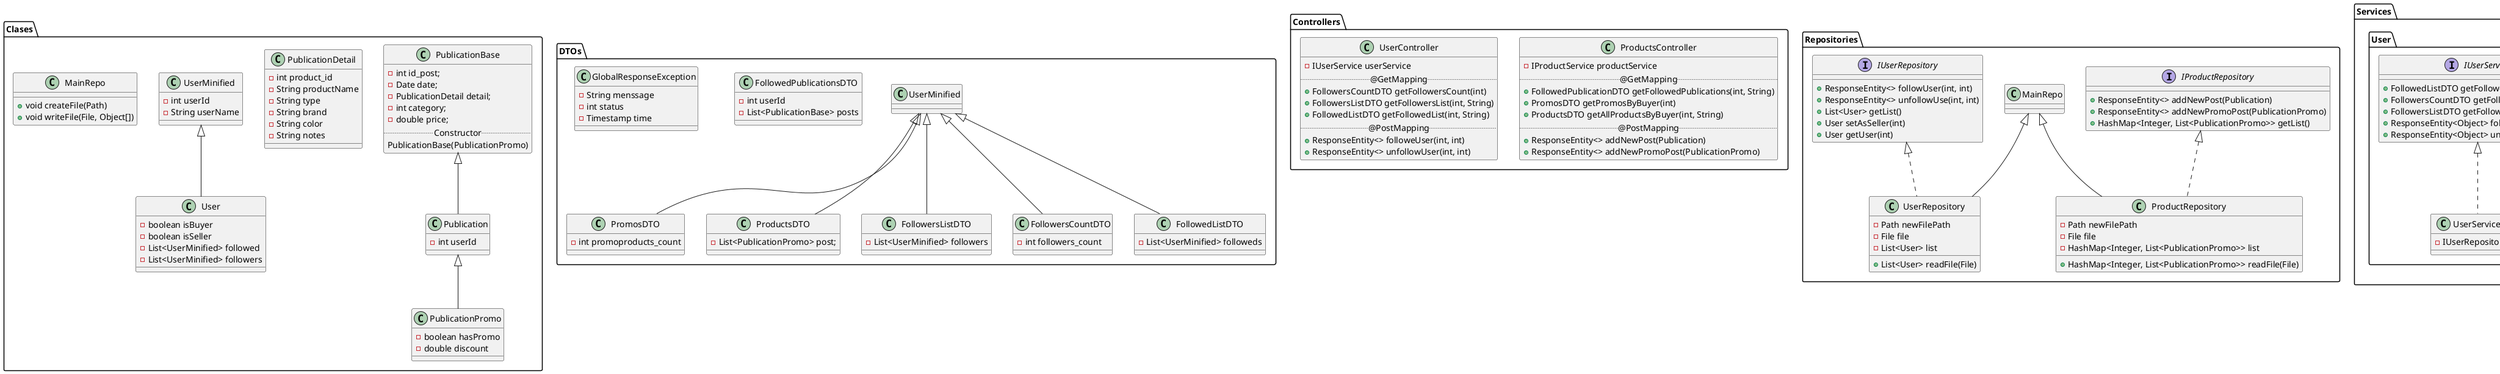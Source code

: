 @startuml Diagramas


package Clases <<Folder>> {

    class Publication extends PublicationBase{
        - int userId
    }

    class PublicationBase {
        - int id_post;
        - Date date;
        - PublicationDetail detail;
        - int category;
        - double price;
        ..Constructor..
        PublicationBase(PublicationPromo)
    }

    class PublicationDetail {
        - int product_id
        - String productName
        - String type
        - String brand
        - String color
        - String notes
    }

    class PublicationPromo extends Publication {
        - boolean hasPromo
        - double discount
    }

    class UserMinified {
        - int userId
        - String userName
    }

    class User extends UserMinified {
        - boolean isBuyer
        - boolean isSeller
        - List<UserMinified> followed
        - List<UserMinified> followers
    }


    class MainRepo {
        + void createFile(Path)
        + void writeFile(File, Object[])
    }

}

package DTOs <<Folder>> {

    class PromosDTO extends UserMinified {
        - int promoproducts_count
    }

    class ProductsDTO extends UserMinified {
        - List<PublicationPromo> post;
    }

    class FollowersListDTO extends UserMinified {
        - List<UserMinified> followers
    }

    class FollowersCountDTO extends UserMinified {
        - int followers_count
    }

    class FollowedPublicationsDTO {
        - int userId
        - List<PublicationBase> posts
    }

    class FollowedListDTO extends UserMinified {
        - List<UserMinified> followeds
    }

    class GlobalResponseException {
        - String menssage
        - int status
        - Timestamp time
    }

}

package Controllers <<Folder>> {

    class ProductsController {
        - IProductService productService
        ..@GetMapping..
        + FollowedPublicationDTO getFollowedPublications(int, String) 
        + PromosDTO getPromosByBuyer(int)
        + ProductsDTO getAllProductsByBuyer(int, String)
        ..@PostMapping..
        + ResponseEntity<> addNewPost(Publication) 
        + ResponseEntity<> addNewPromoPost(PublicationPromo) 
    }

    class UserController {
        - IUserService userService
        ..@GetMapping..
        + FollowersCountDTO getFollowersCount(int)
        + FollowersListDTO getFollowersList(int, String)
        + FollowedListDTO getFollowedList(int, String)
        ..@PostMapping..
        + ResponseEntity<> followeUser(int, int)
        + ResponseEntity<> unfollowUser(int, int)
    }
}

package Repositories <<Folder>> {

    class ProductRepository extends MainRepo implements IProductRepository{
        - Path newFilePath
        - File file
        - HashMap<Integer, List<PublicationPromo>> list
        + HashMap<Integer, List<PublicationPromo>> readFile(File)
    }

    class UserRepository extends MainRepo implements IUserRepository{
        - Path newFilePath
        - File file
        - List<User> list
        + List<User> readFile(File)
    }

    interface IProductRepository {
       + ResponseEntity<> addNewPost(Publication)
       + ResponseEntity<> addNewPromoPost(PublicationPromo)
       + HashMap<Integer, List<PublicationPromo>> getList()
    }

    interface IUserRepository {
        + ResponseEntity<> followUser(int, int)
        + ResponseEntity<> unfollowUse(int, int)
        + List<User> getList()
        + User setAsSeller(int)
        + User getUser(int)
    }
}

package Services <<Folder>>{
    package Product <<Folder>> {
        
        class ProductServiceImpl implements IProductService{
            - IProductRepository listProduct
            - IUserRepository listUser
        }

        interface IProductService {
            + PromosDTO getPromosByBuyer(int)
            + ProductsDTO getAllProductsByBuyer(int,String)
            + FollowedPublicationsDTO getFollowedPublications(int, String)
            + ResponseEntity<> addNewPost(Publication)
            + ResponseEntity<> addNewPromoPost(PublicationPromo)
        }
    }

    package User <<Folder>> {
        
        class UserServiceImpl implements IUserService{
            - IUserRepository list
        }

        interface IUserService {
            + FollowedListDTO getFollowedList(int, String)
            + FollowersCountDTO getFollowersCount(int)
            + FollowersListDTO getFollowersList(int, String)
            + ResponseEntity<Object> follow(int, int)
            + ResponseEntity<Object> unfollow(int, int)
        }
    }
}


@enduml